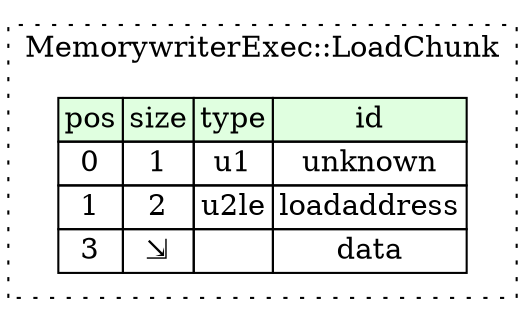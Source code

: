 digraph {
	rankdir=LR;
	node [shape=plaintext];
	subgraph cluster__load_chunk {
		label="MemorywriterExec::LoadChunk";
		graph[style=dotted];

		load_chunk__seq [label=<<TABLE BORDER="0" CELLBORDER="1" CELLSPACING="0">
			<TR><TD BGCOLOR="#E0FFE0">pos</TD><TD BGCOLOR="#E0FFE0">size</TD><TD BGCOLOR="#E0FFE0">type</TD><TD BGCOLOR="#E0FFE0">id</TD></TR>
			<TR><TD PORT="unknown_pos">0</TD><TD PORT="unknown_size">1</TD><TD>u1</TD><TD PORT="unknown_type">unknown</TD></TR>
			<TR><TD PORT="loadaddress_pos">1</TD><TD PORT="loadaddress_size">2</TD><TD>u2le</TD><TD PORT="loadaddress_type">loadaddress</TD></TR>
			<TR><TD PORT="data_pos">3</TD><TD PORT="data_size">⇲</TD><TD></TD><TD PORT="data_type">data</TD></TR>
		</TABLE>>];
	}
}


